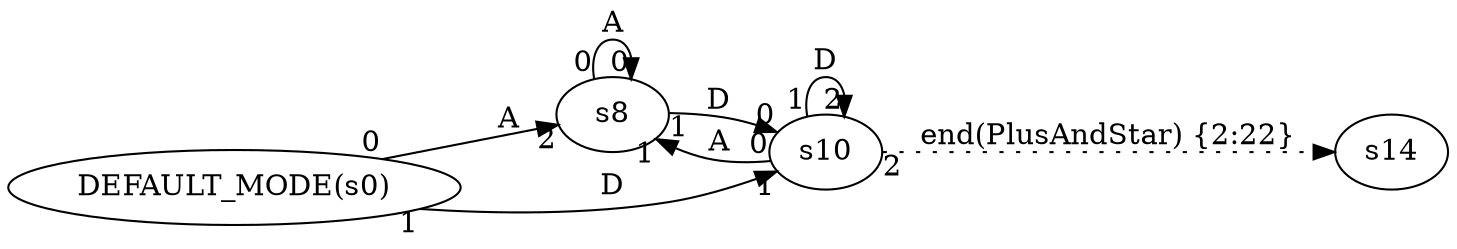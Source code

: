 digraph ATN {
  rankdir=LR;

  "DEFAULT_MODE(s0)" -> s8 [label=A taillabel=0 headlabel=2]
  s8 -> s8 [label=A taillabel=0 headlabel=0]
  s8 -> s10 [label=D taillabel=1 headlabel=0]
  s10 -> s8 [label=A taillabel=0 headlabel=1]
  s10 -> s10 [label=D taillabel=1 headlabel=2]
  s10 -> s14 [label="end(PlusAndStar) {2:22}" taillabel=2 style=dotted]
  "DEFAULT_MODE(s0)" -> s10 [label=D taillabel=1 headlabel=1]
}